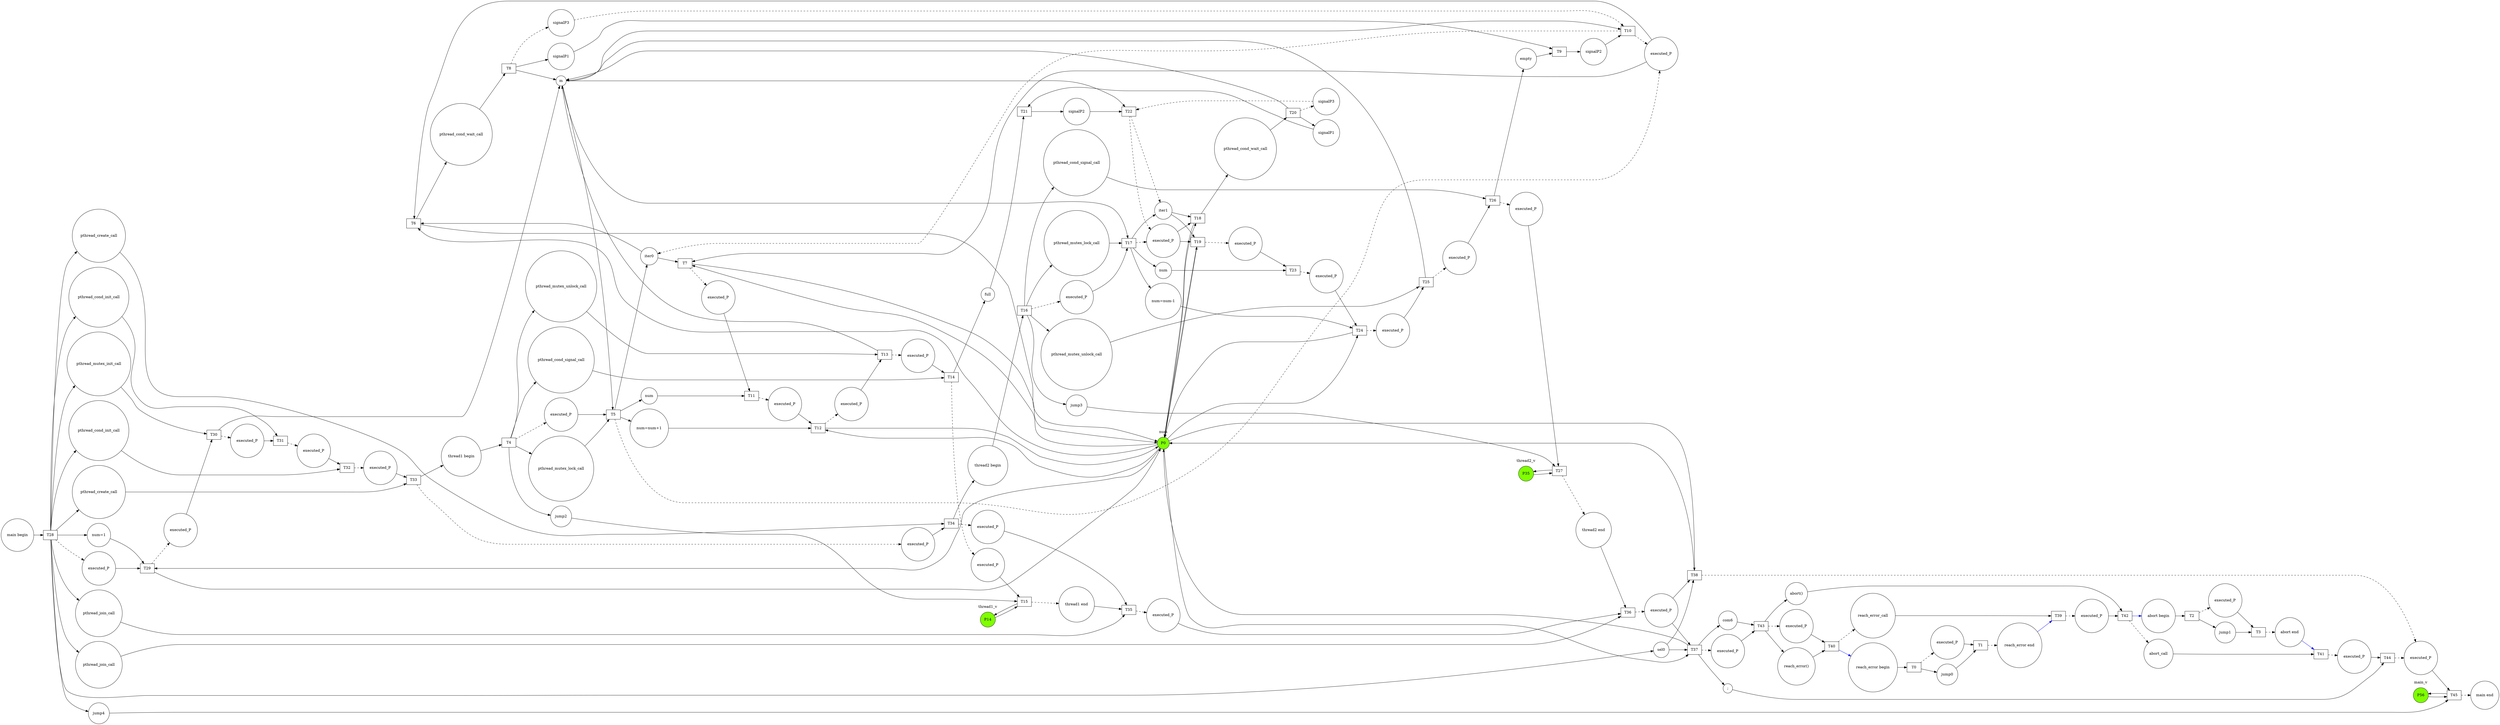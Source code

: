 digraph G{
rankdir = LR
subgraph cluster_P0{label="num"color="white"P0[shape=circle, style="filled",color="black",fillcolor="chartreuse"]}
P1[shape=circle,label="m"]
P2[shape=circle,label="empty"]
P3[shape=circle,label="full"]
P4[shape=circle,label="reach_error begin"]
P5[shape=circle,label="reach_error end"]
P6[shape=circle,label="jump0"]
P7[shape=circle,label="executed_P"]
P8[shape=circle,label="abort begin"]
P9[shape=circle,label="abort end"]
P10[shape=circle,label="jump1"]
P11[shape=circle,label="executed_P"]
P12[shape=circle,label="thread1 begin"]
P13[shape=circle,label="thread1 end"]
subgraph cluster_P14{label="thread1_v"color="white"P14[shape=circle, style="filled",color="black",fillcolor="chartreuse"]}
P15[shape=circle,label="pthread_mutex_lock_call"]
P16[shape=circle,label="iter0"]
P17[shape=circle,label="pthread_cond_wait_call"]
P18[shape=circle,label="signalP1"]
P19[shape=circle,label="signalP2"]
P20[shape=circle,label="signalP3"]
P21[shape=circle,label="num"]
P22[shape=circle,label="num=num+1"]
P23[shape=circle,label="pthread_mutex_unlock_call"]
P24[shape=circle,label="pthread_cond_signal_call"]
P25[shape=circle,label="jump2"]
P26[shape=circle,label="executed_P"]
P27[shape=circle,label="executed_P"]
P28[shape=circle,label="executed_P"]
P29[shape=circle,label="executed_P"]
P30[shape=circle,label="executed_P"]
P31[shape=circle,label="executed_P"]
P32[shape=circle,label="executed_P"]
P33[shape=circle,label="thread2 begin"]
P34[shape=circle,label="thread2 end"]
subgraph cluster_P35{label="thread2_v"color="white"P35[shape=circle, style="filled",color="black",fillcolor="chartreuse"]}
P36[shape=circle,label="pthread_mutex_lock_call"]
P37[shape=circle,label="iter1"]
P38[shape=circle,label="pthread_cond_wait_call"]
P39[shape=circle,label="signalP1"]
P40[shape=circle,label="signalP2"]
P41[shape=circle,label="signalP3"]
P42[shape=circle,label="num"]
P43[shape=circle,label="num=num-1"]
P44[shape=circle,label="pthread_mutex_unlock_call"]
P45[shape=circle,label="pthread_cond_signal_call"]
P46[shape=circle,label="jump3"]
P47[shape=circle,label="executed_P"]
P48[shape=circle,label="executed_P"]
P49[shape=circle,label="executed_P"]
P50[shape=circle,label="executed_P"]
P51[shape=circle,label="executed_P"]
P52[shape=circle,label="executed_P"]
P53[shape=circle,label="executed_P"]
P54[shape=circle,label="main begin"]
P55[shape=circle,label="main end"]
subgraph cluster_P56{label="main_v"color="white"P56[shape=circle, style="filled",color="black",fillcolor="chartreuse"]}
P57[shape=circle,label="num=1"]
P58[shape=circle,label="pthread_mutex_init_call"]
P59[shape=circle,label="pthread_cond_init_call"]
P60[shape=circle,label="pthread_cond_init_call"]
P61[shape=circle,label="pthread_create_call"]
P62[shape=circle,label="pthread_create_call"]
P63[shape=circle,label="pthread_join_call"]
P64[shape=circle,label="pthread_join_call"]
P65[shape=circle,label="sel0"]
P66[shape=circle,label="reach_error_call"]
P67[shape=circle,label="reach_error()"]
P68[shape=circle,label="abort_call"]
P69[shape=circle,label="abort()"]
P70[shape=circle,label="com6"]
P71[shape=circle,label="executed_P"]
P72[shape=circle,label="executed_P"]
P73[shape=circle,label=";"]
P74[shape=circle,label="executed_P"]
P75[shape=circle,label="executed_P"]
P76[shape=circle,label="jump4"]
P77[shape=circle,label="executed_P"]
P78[shape=circle,label="executed_P"]
P79[shape=circle,label="executed_P"]
P80[shape=circle,label="executed_P"]
P81[shape=circle,label="executed_P"]
P82[shape=circle,label="executed_P"]
P83[shape=circle,label="executed_P"]
P84[shape=circle,label="executed_P"]
P85[shape=circle,label="executed_P"]
P86[shape=circle,label="executed_P"]
T0[shape=box]
T1[shape=box]
T2[shape=box]
T3[shape=box]
T4[shape=box]
T5[shape=box]
T6[shape=box]
T7[shape=box]
T8[shape=box]
T9[shape=box]
T10[shape=box]
T11[shape=box]
T12[shape=box]
T13[shape=box]
T14[shape=box]
T15[shape=box]
T16[shape=box]
T17[shape=box]
T18[shape=box]
T19[shape=box]
T20[shape=box]
T21[shape=box]
T22[shape=box]
T23[shape=box]
T24[shape=box]
T25[shape=box]
T26[shape=box]
T27[shape=box]
T28[shape=box]
T29[shape=box]
T30[shape=box]
T31[shape=box]
T32[shape=box]
T33[shape=box]
T34[shape=box]
T35[shape=box]
T36[shape=box]
T37[shape=box]
T38[shape=box]
T39[shape=box]
T40[shape=box]
T41[shape=box]
T42[shape=box]
T43[shape=box]
T44[shape=box]
T45[shape=box]
P4->T0
P6->T1
T1->P5[style="dashed"]
T0->P6
T0->P7[style="dashed"]
P7->T1
P8->T2
P10->T3
T3->P9[style="dashed"]
T2->P10
T2->P11[style="dashed"]
P11->T3
P12->T4
P15->T5
P1->T5
P16->T6
P16->T7
P17->T8
T8->P18
T8->P20[style="dashed"]
T8->P1
P2->T9
P18->T9
T9->P19
P1->T10
P19->T10
P20->T10[style="dashed"]
P0->T6
T6->P0
P0->T7
T7->P0
T10->P16[style="dashed"]
T6->P17
P21->T11
P22->T12
P0->T12
T12->P0
P23->T13
T13->P1
P24->T14
T14->P3
P25->T15
T15->P13[style="dashed"]
T15->P14
P14->T15
T4->P15
T4->P26[style="dashed"]
P26->T5
T5->P16
T5->P27[style="dashed"]
P27->T6
P27->T7
T10->P27[style="dashed"]
T5->P21
T7->P28[style="dashed"]
P28->T11
T5->P22
T11->P29[style="dashed"]
P29->T12
T4->P23
T12->P30[style="dashed"]
P30->T13
T4->P24
T13->P31[style="dashed"]
P31->T14
T4->P25
T14->P32[style="dashed"]
P32->T15
P33->T16
P36->T17
P1->T17
P37->T18
P37->T19
P38->T20
T20->P39
T20->P41[style="dashed"]
T20->P1
P3->T21
P39->T21
T21->P40
P1->T22
P40->T22
P41->T22[style="dashed"]
P0->T18
T18->P0
P0->T19
T19->P0
T22->P37[style="dashed"]
T18->P38
P42->T23
P43->T24
P0->T24
T24->P0
P44->T25
T25->P1
P45->T26
T26->P2
P46->T27
T27->P34[style="dashed"]
T27->P35
P35->T27
T16->P36
T16->P47[style="dashed"]
P47->T17
T17->P37
T17->P48[style="dashed"]
P48->T18
P48->T19
T22->P48[style="dashed"]
T17->P42
T19->P49[style="dashed"]
P49->T23
T17->P43
T23->P50[style="dashed"]
P50->T24
T16->P44
T24->P51[style="dashed"]
P51->T25
T16->P45
T25->P52[style="dashed"]
P52->T26
T16->P46
T26->P53[style="dashed"]
P53->T27
P54->T28
P57->T29
T29->P0
P0->T29
P58->T30
T30->P1
P59->T31
P60->T32
P61->T33
T33->P12
P62->T34
T34->P33
P63->T35
P13->T35
P64->T36
P34->T36
P65->T37
P65->T38
P66->T39
P67->T40
T40->P4[color="blue"]
P5->T39[color="blue"]
T40->P66[style="dashed"]
P68->T41
P69->T42
T42->P8[color="blue"]
P9->T41[color="blue"]
T42->P68[style="dashed"]
P70->T43
T43->P67
T43->P71[style="dashed"]
P71->T40
T43->P69
T39->P72[style="dashed"]
P72->T42
P73->T44
P0->T37
T37->P0
P0->T38
T38->P0
T37->P70
T37->P74[style="dashed"]
P74->T43
T37->P73
T41->P75[style="dashed"]
P75->T44
P76->T45
T45->P55[style="dashed"]
T45->P56
P56->T45
T28->P57
T28->P77[style="dashed"]
P77->T29
T28->P58
T29->P78[style="dashed"]
P78->T30
T28->P59
T30->P79[style="dashed"]
P79->T31
T28->P60
T31->P80[style="dashed"]
P80->T32
T28->P61
T32->P81[style="dashed"]
P81->T33
T28->P62
T33->P82[style="dashed"]
P82->T34
T28->P63
T34->P83[style="dashed"]
P83->T35
T28->P64
T35->P84[style="dashed"]
P84->T36
T28->P65
T36->P85[style="dashed"]
P85->T37
P85->T38
T28->P76
T44->P86[style="dashed"]
T38->P86[style="dashed"]
P86->T45
}
